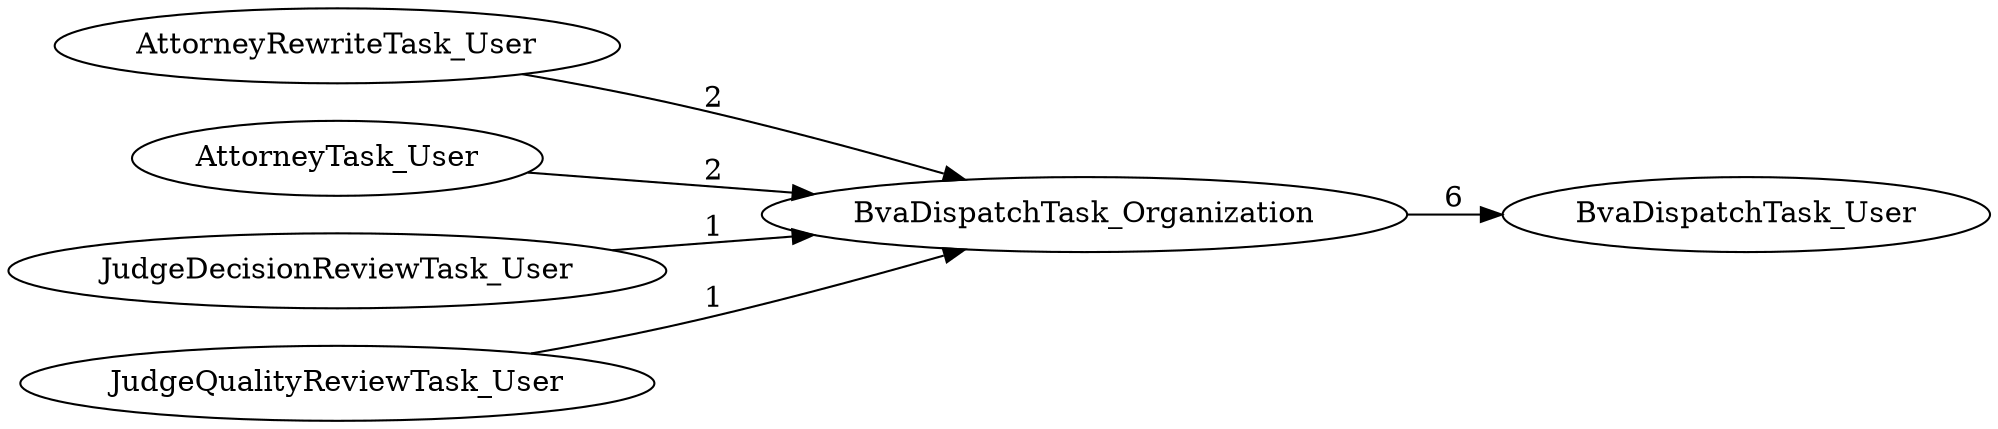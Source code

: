 digraph G {
rankdir="LR";
"AttorneyRewriteTask_User" -> "BvaDispatchTask_Organization" [label=2]
"AttorneyTask_User" -> "BvaDispatchTask_Organization" [label=2]
"BvaDispatchTask_Organization" -> "BvaDispatchTask_User" [label=6]
"JudgeDecisionReviewTask_User" -> "BvaDispatchTask_Organization" [label=1]
"JudgeQualityReviewTask_User" -> "BvaDispatchTask_Organization" [label=1]
}
